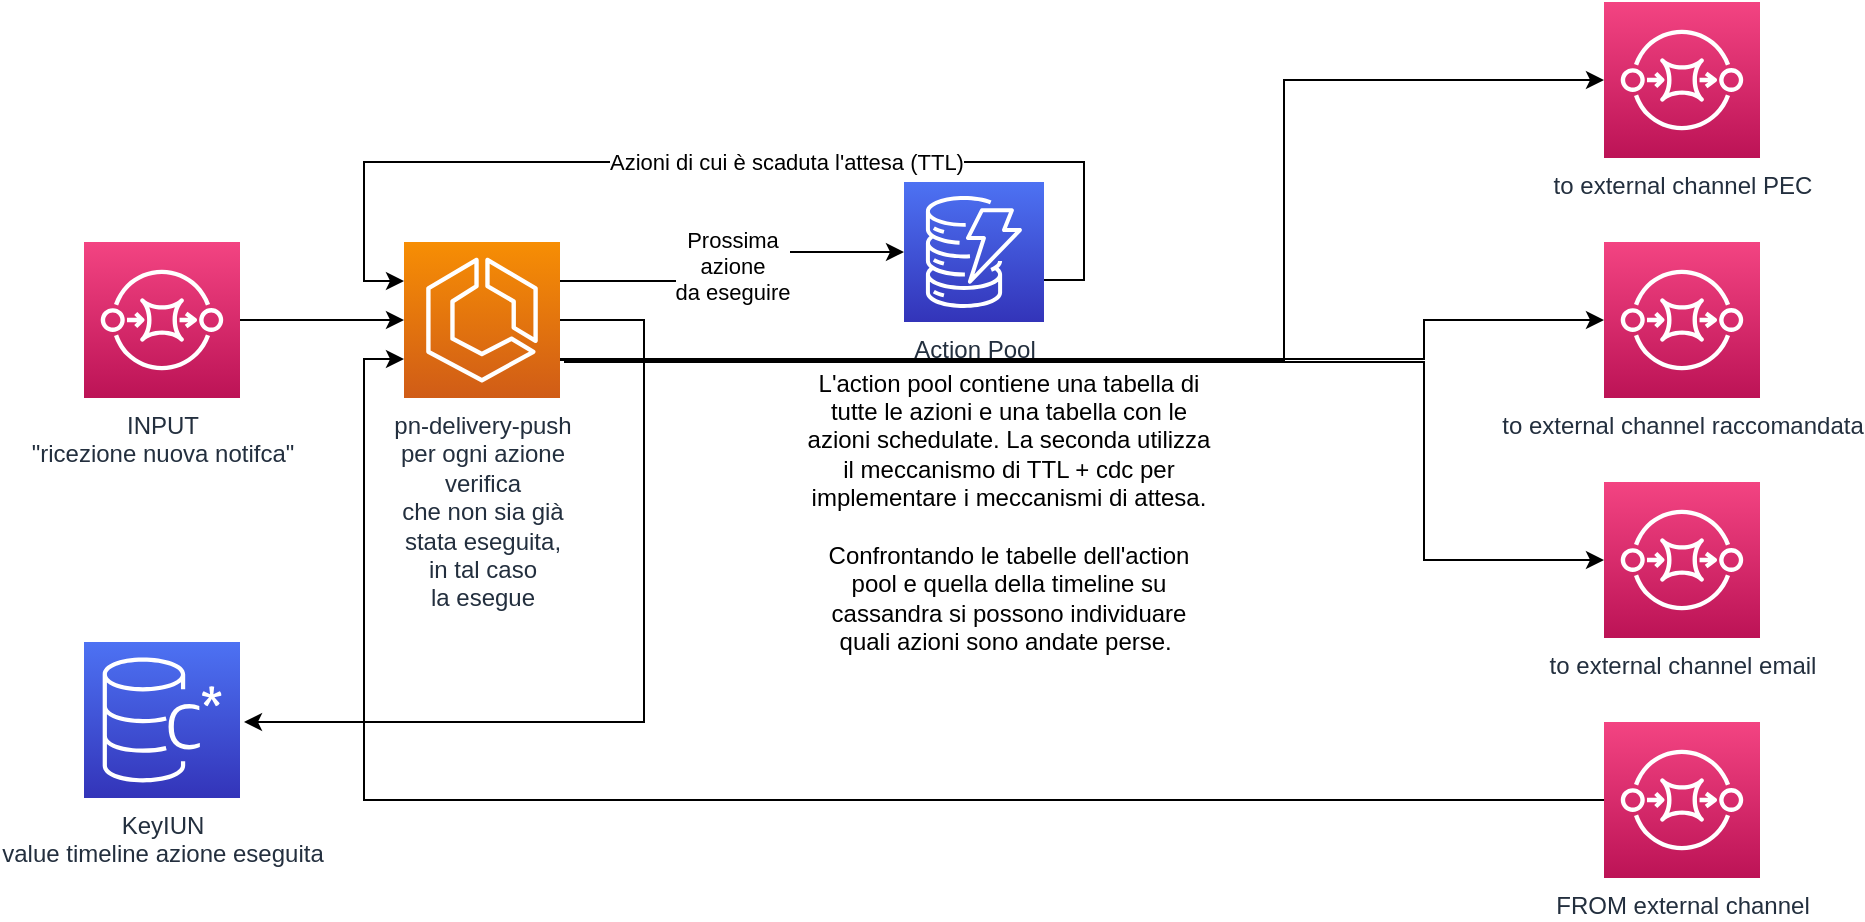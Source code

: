 <mxfile version="14.6.13" type="device"><diagram id="0G1uF4WKHZpdsnkUMC_u" name="Page-1"><mxGraphModel dx="1106" dy="820" grid="1" gridSize="10" guides="1" tooltips="1" connect="1" arrows="1" fold="1" page="1" pageScale="1" pageWidth="1169" pageHeight="827" math="0" shadow="0"><root><mxCell id="0"/><mxCell id="1" parent="0"/><mxCell id="2DIpYEFfZhhQZyNPDgka-3" style="edgeStyle=orthogonalEdgeStyle;rounded=0;orthogonalLoop=1;jettySize=auto;html=1;entryX=0;entryY=0.5;entryDx=0;entryDy=0;entryPerimeter=0;" parent="1" source="2DIpYEFfZhhQZyNPDgka-1" target="2DIpYEFfZhhQZyNPDgka-2" edge="1"><mxGeometry relative="1" as="geometry"/></mxCell><mxCell id="2DIpYEFfZhhQZyNPDgka-1" value="INPUT&lt;br&gt;&quot;ricezione nuova notifca&quot;" style="points=[[0,0,0],[0.25,0,0],[0.5,0,0],[0.75,0,0],[1,0,0],[0,1,0],[0.25,1,0],[0.5,1,0],[0.75,1,0],[1,1,0],[0,0.25,0],[0,0.5,0],[0,0.75,0],[1,0.25,0],[1,0.5,0],[1,0.75,0]];outlineConnect=0;fontColor=#232F3E;gradientColor=#F34482;gradientDirection=north;fillColor=#BC1356;strokeColor=#ffffff;dashed=0;verticalLabelPosition=bottom;verticalAlign=top;align=center;html=1;fontSize=12;fontStyle=0;aspect=fixed;shape=mxgraph.aws4.resourceIcon;resIcon=mxgraph.aws4.sqs;" parent="1" vertex="1"><mxGeometry x="80" y="160" width="78" height="78" as="geometry"/></mxCell><mxCell id="2DIpYEFfZhhQZyNPDgka-15" style="edgeStyle=orthogonalEdgeStyle;rounded=0;orthogonalLoop=1;jettySize=auto;html=1;" parent="1" source="2DIpYEFfZhhQZyNPDgka-2" edge="1"><mxGeometry relative="1" as="geometry"><mxPoint x="160" y="400" as="targetPoint"/><Array as="points"><mxPoint x="360" y="199"/><mxPoint x="360" y="400"/></Array></mxGeometry></mxCell><mxCell id="2DIpYEFfZhhQZyNPDgka-16" value="Prossima &lt;br&gt;azione &lt;br&gt;da eseguire" style="edgeStyle=orthogonalEdgeStyle;rounded=0;orthogonalLoop=1;jettySize=auto;html=1;entryX=0;entryY=0.5;entryDx=0;entryDy=0;entryPerimeter=0;exitX=1;exitY=0.25;exitDx=0;exitDy=0;exitPerimeter=0;" parent="1" source="2DIpYEFfZhhQZyNPDgka-2" target="2DIpYEFfZhhQZyNPDgka-4" edge="1"><mxGeometry relative="1" as="geometry"/></mxCell><mxCell id="2DIpYEFfZhhQZyNPDgka-18" style="edgeStyle=orthogonalEdgeStyle;rounded=0;orthogonalLoop=1;jettySize=auto;html=1;entryX=0;entryY=0.5;entryDx=0;entryDy=0;entryPerimeter=0;" parent="1" target="2DIpYEFfZhhQZyNPDgka-7" edge="1"><mxGeometry relative="1" as="geometry"><mxPoint x="318" y="219" as="sourcePoint"/><Array as="points"><mxPoint x="680" y="219"/><mxPoint x="680" y="79"/></Array></mxGeometry></mxCell><mxCell id="2DIpYEFfZhhQZyNPDgka-2" value="pn-delivery-push&lt;br&gt;per ogni azione &lt;br&gt;verifica &lt;br&gt;che non sia già &lt;br&gt;stata eseguita, &lt;br&gt;in tal caso &lt;br&gt;la esegue&lt;br&gt;" style="points=[[0,0,0],[0.25,0,0],[0.5,0,0],[0.75,0,0],[1,0,0],[0,1,0],[0.25,1,0],[0.5,1,0],[0.75,1,0],[1,1,0],[0,0.25,0],[0,0.5,0],[0,0.75,0],[1,0.25,0],[1,0.5,0],[1,0.75,0]];outlineConnect=0;fontColor=#232F3E;gradientColor=#F78E04;gradientDirection=north;fillColor=#D05C17;strokeColor=#ffffff;dashed=0;verticalLabelPosition=bottom;verticalAlign=top;align=center;html=1;fontSize=12;fontStyle=0;aspect=fixed;shape=mxgraph.aws4.resourceIcon;resIcon=mxgraph.aws4.ecs;" parent="1" vertex="1"><mxGeometry x="240" y="160" width="78" height="78" as="geometry"/></mxCell><mxCell id="2DIpYEFfZhhQZyNPDgka-12" style="edgeStyle=orthogonalEdgeStyle;rounded=0;orthogonalLoop=1;jettySize=auto;html=1;entryX=0;entryY=0.25;entryDx=0;entryDy=0;entryPerimeter=0;" parent="1" source="2DIpYEFfZhhQZyNPDgka-4" target="2DIpYEFfZhhQZyNPDgka-2" edge="1"><mxGeometry relative="1" as="geometry"><Array as="points"><mxPoint x="580" y="179"/><mxPoint x="580" y="120"/><mxPoint x="220" y="120"/><mxPoint x="220" y="180"/></Array></mxGeometry></mxCell><mxCell id="2DIpYEFfZhhQZyNPDgka-13" value="Azioni di cui è scaduta l'attesa (TTL)" style="edgeLabel;html=1;align=center;verticalAlign=middle;resizable=0;points=[];" parent="2DIpYEFfZhhQZyNPDgka-12" vertex="1" connectable="0"><mxGeometry x="-0.206" relative="1" as="geometry"><mxPoint x="-22" as="offset"/></mxGeometry></mxCell><mxCell id="2DIpYEFfZhhQZyNPDgka-4" value="Action Pool" style="points=[[0,0,0],[0.25,0,0],[0.5,0,0],[0.75,0,0],[1,0,0],[0,1,0],[0.25,1,0],[0.5,1,0],[0.75,1,0],[1,1,0],[0,0.25,0],[0,0.5,0],[0,0.75,0],[1,0.25,0],[1,0.5,0],[1,0.75,0]];outlineConnect=0;fontColor=#232F3E;gradientColor=#4D72F3;gradientDirection=north;fillColor=#3334B9;strokeColor=#ffffff;dashed=0;verticalLabelPosition=bottom;verticalAlign=top;align=center;html=1;fontSize=12;fontStyle=0;aspect=fixed;shape=mxgraph.aws4.resourceIcon;resIcon=mxgraph.aws4.dynamodb;" parent="1" vertex="1"><mxGeometry x="490" y="130" width="70" height="70" as="geometry"/></mxCell><mxCell id="2DIpYEFfZhhQZyNPDgka-7" value="to external channel PEC" style="points=[[0,0,0],[0.25,0,0],[0.5,0,0],[0.75,0,0],[1,0,0],[0,1,0],[0.25,1,0],[0.5,1,0],[0.75,1,0],[1,1,0],[0,0.25,0],[0,0.5,0],[0,0.75,0],[1,0.25,0],[1,0.5,0],[1,0.75,0]];outlineConnect=0;fontColor=#232F3E;gradientColor=#F34482;gradientDirection=north;fillColor=#BC1356;strokeColor=#ffffff;dashed=0;verticalLabelPosition=bottom;verticalAlign=top;align=center;html=1;fontSize=12;fontStyle=0;aspect=fixed;shape=mxgraph.aws4.resourceIcon;resIcon=mxgraph.aws4.sqs;" parent="1" vertex="1"><mxGeometry x="840" y="40" width="78" height="78" as="geometry"/></mxCell><mxCell id="2DIpYEFfZhhQZyNPDgka-8" value="to external channel raccomandata" style="points=[[0,0,0],[0.25,0,0],[0.5,0,0],[0.75,0,0],[1,0,0],[0,1,0],[0.25,1,0],[0.5,1,0],[0.75,1,0],[1,1,0],[0,0.25,0],[0,0.5,0],[0,0.75,0],[1,0.25,0],[1,0.5,0],[1,0.75,0]];outlineConnect=0;fontColor=#232F3E;gradientColor=#F34482;gradientDirection=north;fillColor=#BC1356;strokeColor=#ffffff;dashed=0;verticalLabelPosition=bottom;verticalAlign=top;align=center;html=1;fontSize=12;fontStyle=0;aspect=fixed;shape=mxgraph.aws4.resourceIcon;resIcon=mxgraph.aws4.sqs;" parent="1" vertex="1"><mxGeometry x="840" y="160" width="78" height="78" as="geometry"/></mxCell><mxCell id="2DIpYEFfZhhQZyNPDgka-9" value="to external channel email" style="points=[[0,0,0],[0.25,0,0],[0.5,0,0],[0.75,0,0],[1,0,0],[0,1,0],[0.25,1,0],[0.5,1,0],[0.75,1,0],[1,1,0],[0,0.25,0],[0,0.5,0],[0,0.75,0],[1,0.25,0],[1,0.5,0],[1,0.75,0]];outlineConnect=0;fontColor=#232F3E;gradientColor=#F34482;gradientDirection=north;fillColor=#BC1356;strokeColor=#ffffff;dashed=0;verticalLabelPosition=bottom;verticalAlign=top;align=center;html=1;fontSize=12;fontStyle=0;aspect=fixed;shape=mxgraph.aws4.resourceIcon;resIcon=mxgraph.aws4.sqs;" parent="1" vertex="1"><mxGeometry x="840" y="280" width="78" height="78" as="geometry"/></mxCell><mxCell id="2DIpYEFfZhhQZyNPDgka-11" style="edgeStyle=orthogonalEdgeStyle;rounded=0;orthogonalLoop=1;jettySize=auto;html=1;entryX=0;entryY=0.75;entryDx=0;entryDy=0;entryPerimeter=0;" parent="1" source="2DIpYEFfZhhQZyNPDgka-10" target="2DIpYEFfZhhQZyNPDgka-2" edge="1"><mxGeometry relative="1" as="geometry"/></mxCell><mxCell id="2DIpYEFfZhhQZyNPDgka-10" value="FROM external channel" style="points=[[0,0,0],[0.25,0,0],[0.5,0,0],[0.75,0,0],[1,0,0],[0,1,0],[0.25,1,0],[0.5,1,0],[0.75,1,0],[1,1,0],[0,0.25,0],[0,0.5,0],[0,0.75,0],[1,0.25,0],[1,0.5,0],[1,0.75,0]];outlineConnect=0;fontColor=#232F3E;gradientColor=#F34482;gradientDirection=north;fillColor=#BC1356;strokeColor=#ffffff;dashed=0;verticalLabelPosition=bottom;verticalAlign=top;align=center;html=1;fontSize=12;fontStyle=0;aspect=fixed;shape=mxgraph.aws4.resourceIcon;resIcon=mxgraph.aws4.sqs;" parent="1" vertex="1"><mxGeometry x="840" y="400" width="78" height="78" as="geometry"/></mxCell><mxCell id="2DIpYEFfZhhQZyNPDgka-14" value="KeyIUN&lt;br&gt;value timeline azione eseguita" style="points=[[0,0,0],[0.25,0,0],[0.5,0,0],[0.75,0,0],[1,0,0],[0,1,0],[0.25,1,0],[0.5,1,0],[0.75,1,0],[1,1,0],[0,0.25,0],[0,0.5,0],[0,0.75,0],[1,0.25,0],[1,0.5,0],[1,0.75,0]];outlineConnect=0;fontColor=#232F3E;gradientColor=#4D72F3;gradientDirection=north;fillColor=#3334B9;strokeColor=#ffffff;dashed=0;verticalLabelPosition=bottom;verticalAlign=top;align=center;html=1;fontSize=12;fontStyle=0;aspect=fixed;shape=mxgraph.aws4.resourceIcon;resIcon=mxgraph.aws4.managed_apache_cassandra_service;" parent="1" vertex="1"><mxGeometry x="80" y="360" width="78" height="78" as="geometry"/></mxCell><mxCell id="2DIpYEFfZhhQZyNPDgka-19" style="edgeStyle=orthogonalEdgeStyle;rounded=0;orthogonalLoop=1;jettySize=auto;html=1;exitX=1;exitY=0.75;exitDx=0;exitDy=0;exitPerimeter=0;entryX=0;entryY=0.5;entryDx=0;entryDy=0;entryPerimeter=0;" parent="1" source="2DIpYEFfZhhQZyNPDgka-2" target="2DIpYEFfZhhQZyNPDgka-8" edge="1"><mxGeometry relative="1" as="geometry"><mxPoint x="328" y="229" as="sourcePoint"/><mxPoint x="770" y="180" as="targetPoint"/><Array as="points"><mxPoint x="750" y="219"/><mxPoint x="750" y="199"/></Array></mxGeometry></mxCell><mxCell id="2DIpYEFfZhhQZyNPDgka-20" style="edgeStyle=orthogonalEdgeStyle;rounded=0;orthogonalLoop=1;jettySize=auto;html=1;" parent="1" target="2DIpYEFfZhhQZyNPDgka-9" edge="1"><mxGeometry relative="1" as="geometry"><mxPoint x="320" y="220" as="sourcePoint"/><mxPoint x="850" y="209" as="targetPoint"/><Array as="points"><mxPoint x="750" y="220"/><mxPoint x="750" y="319"/></Array></mxGeometry></mxCell><mxCell id="2DIpYEFfZhhQZyNPDgka-22" value="L'action pool contiene una tabella di tutte le azioni e una tabella con le azioni schedulate. La seconda utilizza il meccanismo di TTL + cdc per implementare i meccanismi di attesa.&lt;br&gt;&lt;br&gt;Confrontando le tabelle dell'action pool e quella della timeline su cassandra si possono individuare quali azioni sono andate perse.&amp;nbsp;" style="text;html=1;strokeColor=none;fillColor=none;align=center;verticalAlign=middle;whiteSpace=wrap;rounded=0;" parent="1" vertex="1"><mxGeometry x="440" y="250" width="205" height="90" as="geometry"/></mxCell></root></mxGraphModel></diagram></mxfile>